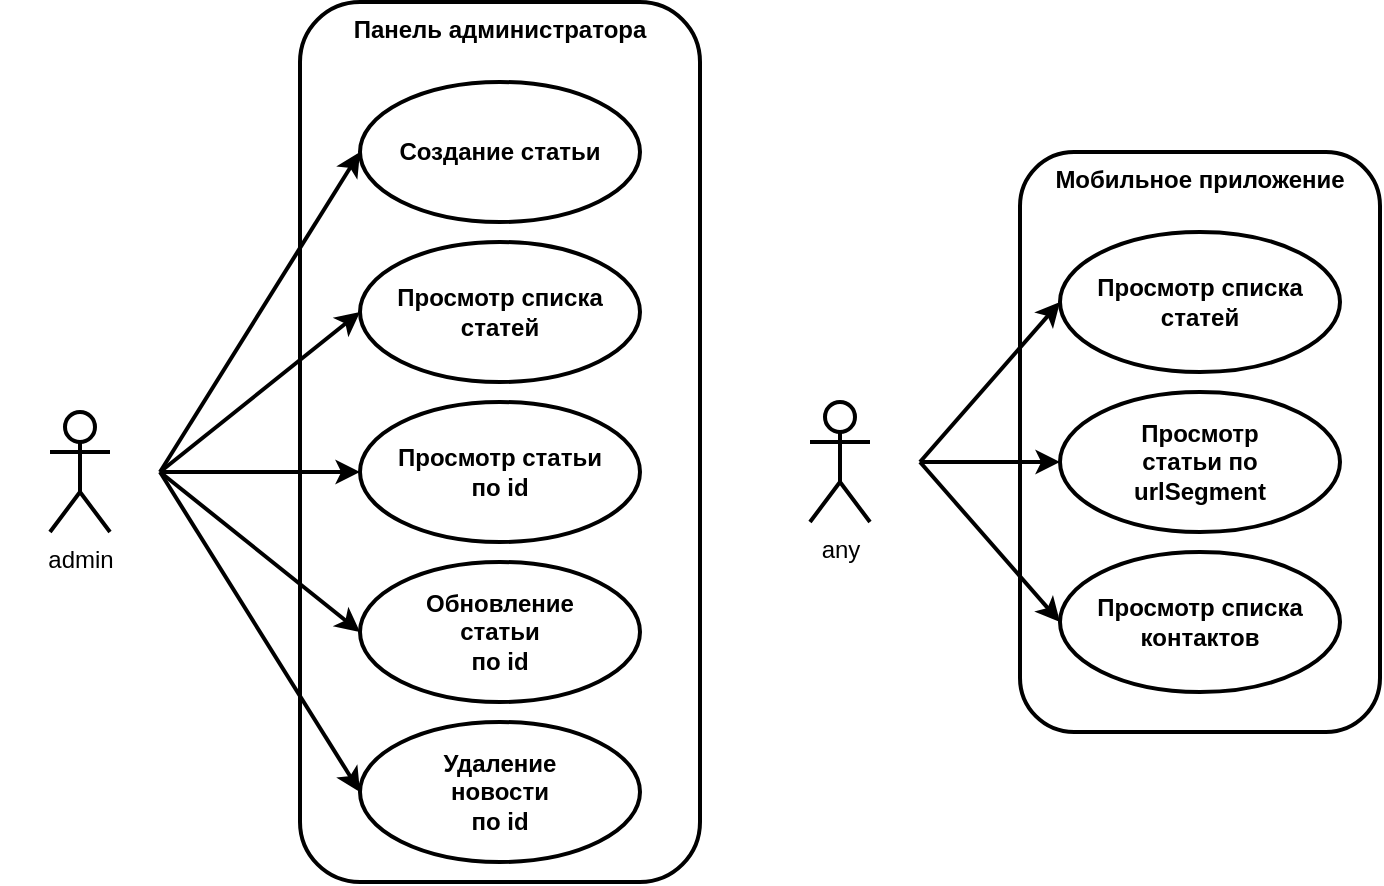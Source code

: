 <mxfile version="21.2.8" type="device">
  <diagram name="Page-1" id="-yQEPXlO2FQk3VNVWpFE">
    <mxGraphModel dx="1036" dy="614" grid="1" gridSize="10" guides="1" tooltips="1" connect="1" arrows="1" fold="1" page="1" pageScale="1" pageWidth="850" pageHeight="1100" math="0" shadow="0">
      <root>
        <mxCell id="0" />
        <mxCell id="1" parent="0" />
        <mxCell id="ty8Oa_61YEUr2Q36sO8U-11" value="&amp;nbsp;" style="html=1;whiteSpace=wrap;fillColor=none;strokeColor=none;" parent="1" vertex="1">
          <mxGeometry x="30" y="215" width="80" height="120" as="geometry" />
        </mxCell>
        <mxCell id="ty8Oa_61YEUr2Q36sO8U-4" value="Панель администратора" style="html=1;whiteSpace=wrap;rounded=1;strokeWidth=2;fontStyle=1;verticalAlign=top;" parent="1" vertex="1">
          <mxGeometry x="180" y="40" width="200" height="440" as="geometry" />
        </mxCell>
        <mxCell id="ty8Oa_61YEUr2Q36sO8U-1" value="admin" style="shape=umlActor;verticalLabelPosition=bottom;verticalAlign=top;html=1;fontStyle=0;strokeWidth=2;" parent="1" vertex="1">
          <mxGeometry x="55" y="245" width="30" height="60" as="geometry" />
        </mxCell>
        <mxCell id="ty8Oa_61YEUr2Q36sO8U-2" value="Мобильное приложение" style="html=1;whiteSpace=wrap;rounded=1;strokeWidth=2;fontStyle=1;verticalAlign=top;" parent="1" vertex="1">
          <mxGeometry x="540" y="115" width="180" height="290" as="geometry" />
        </mxCell>
        <mxCell id="ty8Oa_61YEUr2Q36sO8U-3" value="Создание статьи" style="ellipse;whiteSpace=wrap;html=1;strokeWidth=2;fontStyle=1" parent="1" vertex="1">
          <mxGeometry x="210" y="80" width="140" height="70" as="geometry" />
        </mxCell>
        <mxCell id="ty8Oa_61YEUr2Q36sO8U-8" value="Просмотр&lt;br style=&quot;border-color: var(--border-color);&quot;&gt;статьи по&lt;br&gt;urlSegment" style="ellipse;whiteSpace=wrap;html=1;strokeWidth=2;fontStyle=1" parent="1" vertex="1">
          <mxGeometry x="560" y="235" width="140" height="70" as="geometry" />
        </mxCell>
        <mxCell id="ty8Oa_61YEUr2Q36sO8U-9" value="Обновление&lt;br&gt;статьи&lt;br&gt;по id" style="ellipse;whiteSpace=wrap;html=1;strokeWidth=2;fontStyle=1" parent="1" vertex="1">
          <mxGeometry x="210" y="320" width="140" height="70" as="geometry" />
        </mxCell>
        <mxCell id="ty8Oa_61YEUr2Q36sO8U-10" value="Удаление&lt;br&gt;новости&lt;br&gt;по id" style="ellipse;whiteSpace=wrap;html=1;strokeWidth=2;fontStyle=1" parent="1" vertex="1">
          <mxGeometry x="210" y="400" width="140" height="70" as="geometry" />
        </mxCell>
        <mxCell id="ty8Oa_61YEUr2Q36sO8U-14" value="any" style="shape=umlActor;verticalLabelPosition=bottom;verticalAlign=top;html=1;fontStyle=0;strokeWidth=2;" parent="1" vertex="1">
          <mxGeometry x="435" y="240" width="30" height="60" as="geometry" />
        </mxCell>
        <mxCell id="ty8Oa_61YEUr2Q36sO8U-16" style="rounded=0;orthogonalLoop=1;jettySize=auto;html=1;exitX=1;exitY=0.5;exitDx=0;exitDy=0;entryX=0;entryY=0.5;entryDx=0;entryDy=0;strokeWidth=2;" parent="1" source="ty8Oa_61YEUr2Q36sO8U-11" target="ty8Oa_61YEUr2Q36sO8U-3" edge="1">
          <mxGeometry relative="1" as="geometry" />
        </mxCell>
        <mxCell id="ty8Oa_61YEUr2Q36sO8U-19" style="rounded=0;orthogonalLoop=1;jettySize=auto;html=1;exitX=1;exitY=0.5;exitDx=0;exitDy=0;entryX=0;entryY=0.5;entryDx=0;entryDy=0;strokeWidth=2;" parent="1" source="ty8Oa_61YEUr2Q36sO8U-11" target="ty8Oa_61YEUr2Q36sO8U-9" edge="1">
          <mxGeometry relative="1" as="geometry" />
        </mxCell>
        <mxCell id="ty8Oa_61YEUr2Q36sO8U-20" style="rounded=0;orthogonalLoop=1;jettySize=auto;html=1;exitX=1;exitY=0.5;exitDx=0;exitDy=0;entryX=0;entryY=0.5;entryDx=0;entryDy=0;strokeWidth=2;" parent="1" source="ty8Oa_61YEUr2Q36sO8U-11" target="ty8Oa_61YEUr2Q36sO8U-10" edge="1">
          <mxGeometry relative="1" as="geometry" />
        </mxCell>
        <mxCell id="iHPlvkrlY8z_0HqBJOHi-1" value="Просмотр списка статей" style="ellipse;whiteSpace=wrap;html=1;strokeWidth=2;fontStyle=1" vertex="1" parent="1">
          <mxGeometry x="210" y="160" width="140" height="70" as="geometry" />
        </mxCell>
        <mxCell id="iHPlvkrlY8z_0HqBJOHi-2" value="Просмотр статьи&lt;br&gt;по id" style="ellipse;whiteSpace=wrap;html=1;strokeWidth=2;fontStyle=1" vertex="1" parent="1">
          <mxGeometry x="210" y="240" width="140" height="70" as="geometry" />
        </mxCell>
        <mxCell id="iHPlvkrlY8z_0HqBJOHi-3" value="Просмотр списка контактов" style="ellipse;whiteSpace=wrap;html=1;strokeWidth=2;fontStyle=1" vertex="1" parent="1">
          <mxGeometry x="560" y="315" width="140" height="70" as="geometry" />
        </mxCell>
        <mxCell id="iHPlvkrlY8z_0HqBJOHi-4" value="Просмотр списка статей" style="ellipse;whiteSpace=wrap;html=1;strokeWidth=2;fontStyle=1" vertex="1" parent="1">
          <mxGeometry x="560" y="155" width="140" height="70" as="geometry" />
        </mxCell>
        <mxCell id="iHPlvkrlY8z_0HqBJOHi-5" style="rounded=0;orthogonalLoop=1;jettySize=auto;html=1;exitX=1;exitY=0.5;exitDx=0;exitDy=0;strokeWidth=2;entryX=0;entryY=0.5;entryDx=0;entryDy=0;" edge="1" parent="1" source="ty8Oa_61YEUr2Q36sO8U-11" target="iHPlvkrlY8z_0HqBJOHi-1">
          <mxGeometry relative="1" as="geometry" />
        </mxCell>
        <mxCell id="iHPlvkrlY8z_0HqBJOHi-6" style="rounded=0;orthogonalLoop=1;jettySize=auto;html=1;exitX=1;exitY=0.5;exitDx=0;exitDy=0;entryX=0;entryY=0.5;entryDx=0;entryDy=0;strokeWidth=2;" edge="1" parent="1" source="ty8Oa_61YEUr2Q36sO8U-11" target="iHPlvkrlY8z_0HqBJOHi-2">
          <mxGeometry relative="1" as="geometry" />
        </mxCell>
        <mxCell id="iHPlvkrlY8z_0HqBJOHi-8" style="rounded=0;orthogonalLoop=1;jettySize=auto;html=1;exitX=1;exitY=0.5;exitDx=0;exitDy=0;entryX=0;entryY=0.5;entryDx=0;entryDy=0;strokeWidth=2;" edge="1" parent="1" source="iHPlvkrlY8z_0HqBJOHi-7" target="iHPlvkrlY8z_0HqBJOHi-4">
          <mxGeometry relative="1" as="geometry" />
        </mxCell>
        <mxCell id="iHPlvkrlY8z_0HqBJOHi-9" style="rounded=0;orthogonalLoop=1;jettySize=auto;html=1;exitX=1;exitY=0.5;exitDx=0;exitDy=0;entryX=0;entryY=0.5;entryDx=0;entryDy=0;strokeWidth=2;" edge="1" parent="1" source="iHPlvkrlY8z_0HqBJOHi-7" target="ty8Oa_61YEUr2Q36sO8U-8">
          <mxGeometry relative="1" as="geometry" />
        </mxCell>
        <mxCell id="iHPlvkrlY8z_0HqBJOHi-11" style="rounded=0;orthogonalLoop=1;jettySize=auto;html=1;exitX=1;exitY=0.5;exitDx=0;exitDy=0;entryX=0;entryY=0.5;entryDx=0;entryDy=0;strokeWidth=2;" edge="1" parent="1" source="iHPlvkrlY8z_0HqBJOHi-7" target="iHPlvkrlY8z_0HqBJOHi-3">
          <mxGeometry relative="1" as="geometry" />
        </mxCell>
        <mxCell id="iHPlvkrlY8z_0HqBJOHi-7" value="&amp;nbsp;" style="html=1;whiteSpace=wrap;fillColor=none;strokeColor=none;" vertex="1" parent="1">
          <mxGeometry x="410" y="210" width="80" height="120" as="geometry" />
        </mxCell>
      </root>
    </mxGraphModel>
  </diagram>
</mxfile>
